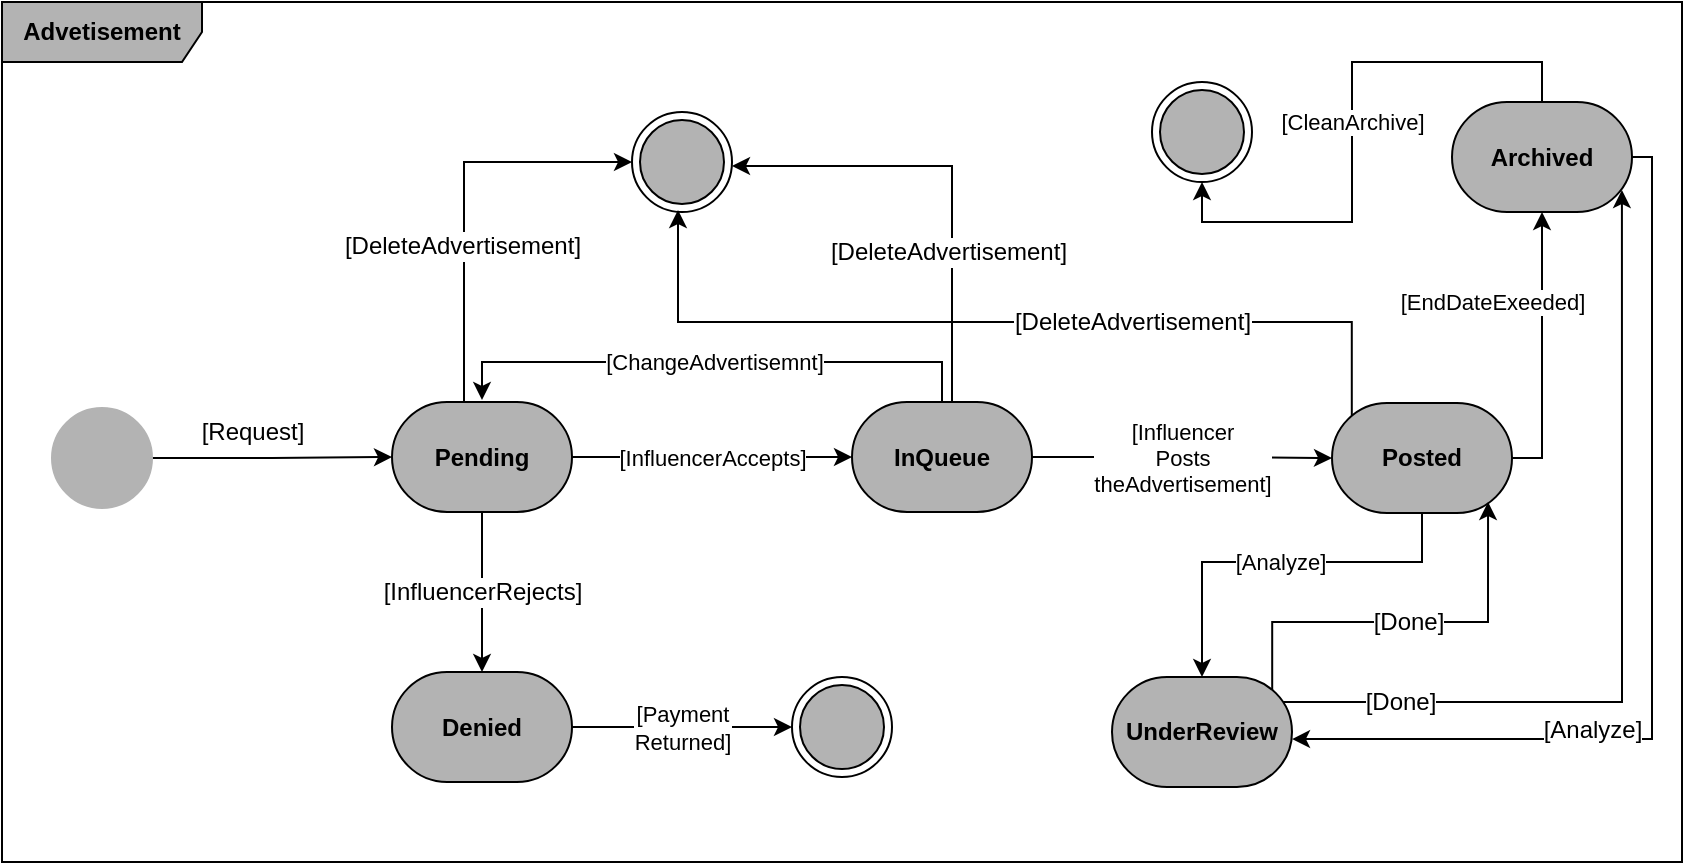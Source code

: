 <mxfile version="12.4.8" type="google"><diagram id="hjMB91QlE-mGURQr-PrG" name="Page-1"><mxGraphModel dx="1024" dy="584" grid="1" gridSize="10" guides="1" tooltips="1" connect="1" arrows="1" fold="1" page="1" pageScale="1" pageWidth="850" pageHeight="1100" math="0" shadow="0"><root><mxCell id="0"/><mxCell id="1" parent="0"/><mxCell id="D-scN-jwuxM9I0GV6xu3-5" value="&lt;b&gt;Advetisement&lt;/b&gt;" style="shape=umlFrame;whiteSpace=wrap;html=1;strokeColor=#000000;fillColor=#B3B3B3;width=100;height=30;" parent="1" vertex="1"><mxGeometry x="5" y="17" width="840" height="430" as="geometry"/></mxCell><mxCell id="D-scN-jwuxM9I0GV6xu3-7" style="edgeStyle=orthogonalEdgeStyle;rounded=0;orthogonalLoop=1;jettySize=auto;html=1;exitX=1;exitY=0.5;exitDx=0;exitDy=0;" parent="1" source="D-scN-jwuxM9I0GV6xu3-3" target="D-scN-jwuxM9I0GV6xu3-6" edge="1"><mxGeometry relative="1" as="geometry"/></mxCell><mxCell id="puIJ4Db39pMJP147i4fa-1" value="[Request]" style="text;html=1;align=center;verticalAlign=middle;resizable=0;points=[];labelBackgroundColor=#ffffff;" vertex="1" connectable="0" parent="D-scN-jwuxM9I0GV6xu3-7"><mxGeometry y="-13" relative="1" as="geometry"><mxPoint x="-10" y="-26" as="offset"/></mxGeometry></mxCell><mxCell id="D-scN-jwuxM9I0GV6xu3-3" value="" style="shape=mxgraph.bpmn.shape;html=1;verticalLabelPosition=bottom;labelBackgroundColor=#ffffff;verticalAlign=top;align=center;perimeter=ellipsePerimeter;outlineConnect=0;outline=standard;symbol=general;fillColor=#B3B3B3;strokeColor=#B3B3B3;" parent="1" vertex="1"><mxGeometry x="30" y="220" width="50" height="50" as="geometry"/></mxCell><mxCell id="D-scN-jwuxM9I0GV6xu3-4" value="" style="ellipse;html=1;shape=endState;fillColor=#B3B3B3;strokeColor=#000000;" parent="1" vertex="1"><mxGeometry x="580" y="57" width="50" height="50" as="geometry"/></mxCell><mxCell id="puIJ4Db39pMJP147i4fa-3" value="[InfluencerAccepts]" style="edgeStyle=orthogonalEdgeStyle;rounded=0;orthogonalLoop=1;jettySize=auto;html=1;" edge="1" parent="1" source="D-scN-jwuxM9I0GV6xu3-6" target="puIJ4Db39pMJP147i4fa-2"><mxGeometry relative="1" as="geometry"/></mxCell><mxCell id="puIJ4Db39pMJP147i4fa-5" value="" style="edgeStyle=orthogonalEdgeStyle;rounded=0;orthogonalLoop=1;jettySize=auto;html=1;" edge="1" parent="1" source="D-scN-jwuxM9I0GV6xu3-6" target="puIJ4Db39pMJP147i4fa-4"><mxGeometry relative="1" as="geometry"/></mxCell><mxCell id="puIJ4Db39pMJP147i4fa-6" value="[InfluencerRejects]" style="text;html=1;align=center;verticalAlign=middle;resizable=0;points=[];labelBackgroundColor=#ffffff;" vertex="1" connectable="0" parent="puIJ4Db39pMJP147i4fa-5"><mxGeometry x="-0.275" y="-1" relative="1" as="geometry"><mxPoint x="1" y="11" as="offset"/></mxGeometry></mxCell><mxCell id="puIJ4Db39pMJP147i4fa-20" style="edgeStyle=orthogonalEdgeStyle;rounded=0;orthogonalLoop=1;jettySize=auto;html=1;exitX=0.5;exitY=0;exitDx=0;exitDy=0;exitPerimeter=0;entryX=0;entryY=0.5;entryDx=0;entryDy=0;" edge="1" parent="1" target="puIJ4Db39pMJP147i4fa-18"><mxGeometry relative="1" as="geometry"><mxPoint x="236" y="217" as="sourcePoint"/><mxPoint x="308" y="97" as="targetPoint"/><Array as="points"><mxPoint x="236" y="97"/></Array></mxGeometry></mxCell><mxCell id="puIJ4Db39pMJP147i4fa-23" value="[DeleteAdvertisement]" style="text;html=1;align=center;verticalAlign=middle;resizable=0;points=[];labelBackgroundColor=#ffffff;" vertex="1" connectable="0" parent="puIJ4Db39pMJP147i4fa-20"><mxGeometry x="-0.235" y="1" relative="1" as="geometry"><mxPoint as="offset"/></mxGeometry></mxCell><mxCell id="D-scN-jwuxM9I0GV6xu3-6" value="&lt;b&gt;Pending&lt;/b&gt;" style="strokeWidth=1;html=1;shape=mxgraph.flowchart.terminator;whiteSpace=wrap;fillColor=#B3B3B3;" parent="1" vertex="1"><mxGeometry x="200" y="217" width="90" height="55" as="geometry"/></mxCell><mxCell id="puIJ4Db39pMJP147i4fa-8" value="&lt;div&gt;[Payment&lt;/div&gt;&lt;div&gt;Returned]&lt;br&gt;&lt;/div&gt;" style="edgeStyle=orthogonalEdgeStyle;rounded=0;orthogonalLoop=1;jettySize=auto;html=1;entryX=0;entryY=0.5;entryDx=0;entryDy=0;" edge="1" parent="1" source="puIJ4Db39pMJP147i4fa-4" target="puIJ4Db39pMJP147i4fa-9"><mxGeometry relative="1" as="geometry"><mxPoint x="410" y="174.5" as="targetPoint"/></mxGeometry></mxCell><mxCell id="puIJ4Db39pMJP147i4fa-4" value="&lt;b&gt;Denied&lt;/b&gt;" style="strokeWidth=1;html=1;shape=mxgraph.flowchart.terminator;whiteSpace=wrap;fillColor=#B3B3B3;" vertex="1" parent="1"><mxGeometry x="200" y="352" width="90" height="55" as="geometry"/></mxCell><mxCell id="puIJ4Db39pMJP147i4fa-11" value="&lt;div&gt;[Influencer&lt;/div&gt;&lt;div&gt;Posts&lt;/div&gt;&lt;div&gt;theAdvertisement]&lt;br&gt;&lt;/div&gt;" style="edgeStyle=orthogonalEdgeStyle;rounded=0;orthogonalLoop=1;jettySize=auto;html=1;" edge="1" parent="1" source="puIJ4Db39pMJP147i4fa-2" target="puIJ4Db39pMJP147i4fa-10"><mxGeometry relative="1" as="geometry"/></mxCell><mxCell id="puIJ4Db39pMJP147i4fa-13" value="[ChangeAdvertisemnt]" style="edgeStyle=orthogonalEdgeStyle;rounded=0;orthogonalLoop=1;jettySize=auto;html=1;" edge="1" parent="1" source="puIJ4Db39pMJP147i4fa-2"><mxGeometry relative="1" as="geometry"><mxPoint x="245" y="216" as="targetPoint"/><Array as="points"><mxPoint x="475" y="197"/><mxPoint x="245" y="197"/><mxPoint x="245" y="216"/></Array></mxGeometry></mxCell><mxCell id="puIJ4Db39pMJP147i4fa-17" value="" style="edgeStyle=orthogonalEdgeStyle;rounded=0;orthogonalLoop=1;jettySize=auto;html=1;entryX=1;entryY=0.54;entryDx=0;entryDy=0;entryPerimeter=0;" edge="1" parent="1" source="puIJ4Db39pMJP147i4fa-2" target="puIJ4Db39pMJP147i4fa-18"><mxGeometry relative="1" as="geometry"><mxPoint x="475" y="137" as="targetPoint"/><Array as="points"><mxPoint x="480" y="99"/></Array></mxGeometry></mxCell><mxCell id="puIJ4Db39pMJP147i4fa-22" value="[DeleteAdvertisement]" style="text;html=1;align=center;verticalAlign=middle;resizable=0;points=[];labelBackgroundColor=#ffffff;" vertex="1" connectable="0" parent="puIJ4Db39pMJP147i4fa-17"><mxGeometry x="-0.342" y="2" relative="1" as="geometry"><mxPoint as="offset"/></mxGeometry></mxCell><mxCell id="puIJ4Db39pMJP147i4fa-2" value="&lt;b&gt;InQueue&lt;/b&gt;" style="strokeWidth=1;html=1;shape=mxgraph.flowchart.terminator;whiteSpace=wrap;fillColor=#B3B3B3;" vertex="1" parent="1"><mxGeometry x="430" y="217" width="90" height="55" as="geometry"/></mxCell><mxCell id="puIJ4Db39pMJP147i4fa-15" value="[EndDateExeeded]" style="edgeStyle=orthogonalEdgeStyle;rounded=0;orthogonalLoop=1;jettySize=auto;html=1;" edge="1" parent="1" source="puIJ4Db39pMJP147i4fa-10" target="puIJ4Db39pMJP147i4fa-14"><mxGeometry x="0.348" y="25" relative="1" as="geometry"><Array as="points"><mxPoint x="775" y="245"/></Array><mxPoint as="offset"/></mxGeometry></mxCell><mxCell id="puIJ4Db39pMJP147i4fa-24" style="edgeStyle=orthogonalEdgeStyle;rounded=0;orthogonalLoop=1;jettySize=auto;html=1;exitX=0.11;exitY=0.11;exitDx=0;exitDy=0;exitPerimeter=0;entryX=0.46;entryY=0.98;entryDx=0;entryDy=0;entryPerimeter=0;" edge="1" parent="1" source="puIJ4Db39pMJP147i4fa-10" target="puIJ4Db39pMJP147i4fa-18"><mxGeometry relative="1" as="geometry"><Array as="points"><mxPoint x="680" y="177"/><mxPoint x="343" y="177"/></Array></mxGeometry></mxCell><mxCell id="puIJ4Db39pMJP147i4fa-28" value="[Analyze]" style="edgeStyle=orthogonalEdgeStyle;rounded=0;orthogonalLoop=1;jettySize=auto;html=1;" edge="1" parent="1" source="puIJ4Db39pMJP147i4fa-10" target="puIJ4Db39pMJP147i4fa-27"><mxGeometry relative="1" as="geometry"><Array as="points"><mxPoint x="715" y="297"/><mxPoint x="605" y="297"/></Array></mxGeometry></mxCell><mxCell id="puIJ4Db39pMJP147i4fa-10" value="&lt;b&gt;Posted&lt;/b&gt;" style="strokeWidth=1;html=1;shape=mxgraph.flowchart.terminator;whiteSpace=wrap;fillColor=#B3B3B3;" vertex="1" parent="1"><mxGeometry x="670" y="217.5" width="90" height="55" as="geometry"/></mxCell><mxCell id="puIJ4Db39pMJP147i4fa-33" style="edgeStyle=orthogonalEdgeStyle;rounded=0;orthogonalLoop=1;jettySize=auto;html=1;exitX=0.89;exitY=0.11;exitDx=0;exitDy=0;exitPerimeter=0;entryX=0.944;entryY=0.8;entryDx=0;entryDy=0;entryPerimeter=0;" edge="1" parent="1" source="puIJ4Db39pMJP147i4fa-27" target="puIJ4Db39pMJP147i4fa-14"><mxGeometry relative="1" as="geometry"><Array as="points"><mxPoint x="640" y="367"/><mxPoint x="815" y="367"/></Array></mxGeometry></mxCell><mxCell id="puIJ4Db39pMJP147i4fa-34" value="[Done]" style="text;html=1;align=center;verticalAlign=middle;resizable=0;points=[];labelBackgroundColor=#ffffff;" vertex="1" connectable="0" parent="puIJ4Db39pMJP147i4fa-33"><mxGeometry x="-0.68" relative="1" as="geometry"><mxPoint as="offset"/></mxGeometry></mxCell><mxCell id="puIJ4Db39pMJP147i4fa-35" style="edgeStyle=orthogonalEdgeStyle;rounded=0;orthogonalLoop=1;jettySize=auto;html=1;exitX=0.89;exitY=0.11;exitDx=0;exitDy=0;exitPerimeter=0;entryX=0.867;entryY=0.9;entryDx=0;entryDy=0;entryPerimeter=0;" edge="1" parent="1" source="puIJ4Db39pMJP147i4fa-27" target="puIJ4Db39pMJP147i4fa-10"><mxGeometry relative="1" as="geometry"><Array as="points"><mxPoint x="640" y="327"/><mxPoint x="748" y="327"/></Array></mxGeometry></mxCell><mxCell id="puIJ4Db39pMJP147i4fa-36" value="[Done]" style="text;html=1;align=center;verticalAlign=middle;resizable=0;points=[];labelBackgroundColor=#ffffff;" vertex="1" connectable="0" parent="puIJ4Db39pMJP147i4fa-35"><mxGeometry x="0.01" relative="1" as="geometry"><mxPoint as="offset"/></mxGeometry></mxCell><mxCell id="puIJ4Db39pMJP147i4fa-27" value="&lt;b&gt;UnderReview&lt;/b&gt;" style="strokeWidth=1;html=1;shape=mxgraph.flowchart.terminator;whiteSpace=wrap;fillColor=#B3B3B3;" vertex="1" parent="1"><mxGeometry x="560" y="354.5" width="90" height="55" as="geometry"/></mxCell><mxCell id="puIJ4Db39pMJP147i4fa-26" value="[CleanArchive]" style="edgeStyle=orthogonalEdgeStyle;rounded=0;orthogonalLoop=1;jettySize=auto;html=1;exitX=0.5;exitY=0;exitDx=0;exitDy=0;exitPerimeter=0;entryX=0.5;entryY=1;entryDx=0;entryDy=0;" edge="1" parent="1" source="puIJ4Db39pMJP147i4fa-14" target="D-scN-jwuxM9I0GV6xu3-4"><mxGeometry relative="1" as="geometry"/></mxCell><mxCell id="puIJ4Db39pMJP147i4fa-29" style="edgeStyle=orthogonalEdgeStyle;rounded=0;orthogonalLoop=1;jettySize=auto;html=1;exitX=0;exitY=0.5;exitDx=0;exitDy=0;exitPerimeter=0;entryX=1;entryY=0.564;entryDx=0;entryDy=0;entryPerimeter=0;" edge="1" parent="1" source="puIJ4Db39pMJP147i4fa-14" target="puIJ4Db39pMJP147i4fa-27"><mxGeometry relative="1" as="geometry"><Array as="points"><mxPoint x="830" y="95"/><mxPoint x="830" y="386"/></Array></mxGeometry></mxCell><mxCell id="puIJ4Db39pMJP147i4fa-32" value="[Analyze]" style="text;html=1;align=center;verticalAlign=middle;resizable=0;points=[];labelBackgroundColor=#ffffff;" vertex="1" connectable="0" parent="puIJ4Db39pMJP147i4fa-29"><mxGeometry x="-0.213" y="-1" relative="1" as="geometry"><mxPoint x="-29" y="162" as="offset"/></mxGeometry></mxCell><mxCell id="puIJ4Db39pMJP147i4fa-14" value="&lt;b&gt;Archived &lt;br&gt;&lt;/b&gt;" style="strokeWidth=1;html=1;shape=mxgraph.flowchart.terminator;whiteSpace=wrap;fillColor=#B3B3B3;" vertex="1" parent="1"><mxGeometry x="730" y="67" width="90" height="55" as="geometry"/></mxCell><mxCell id="puIJ4Db39pMJP147i4fa-9" value="" style="ellipse;html=1;shape=endState;fillColor=#B3B3B3;strokeColor=#000000;" vertex="1" parent="1"><mxGeometry x="400" y="354.5" width="50" height="50" as="geometry"/></mxCell><mxCell id="puIJ4Db39pMJP147i4fa-18" value="" style="ellipse;html=1;shape=endState;fillColor=#B3B3B3;strokeColor=#000000;" vertex="1" parent="1"><mxGeometry x="320" y="72" width="50" height="50" as="geometry"/></mxCell><mxCell id="puIJ4Db39pMJP147i4fa-25" value="[DeleteAdvertisement]" style="text;html=1;align=center;verticalAlign=middle;resizable=0;points=[];labelBackgroundColor=#ffffff;" vertex="1" connectable="0" parent="1"><mxGeometry x="570" y="177" as="geometry"><mxPoint as="offset"/></mxGeometry></mxCell></root></mxGraphModel></diagram></mxfile>